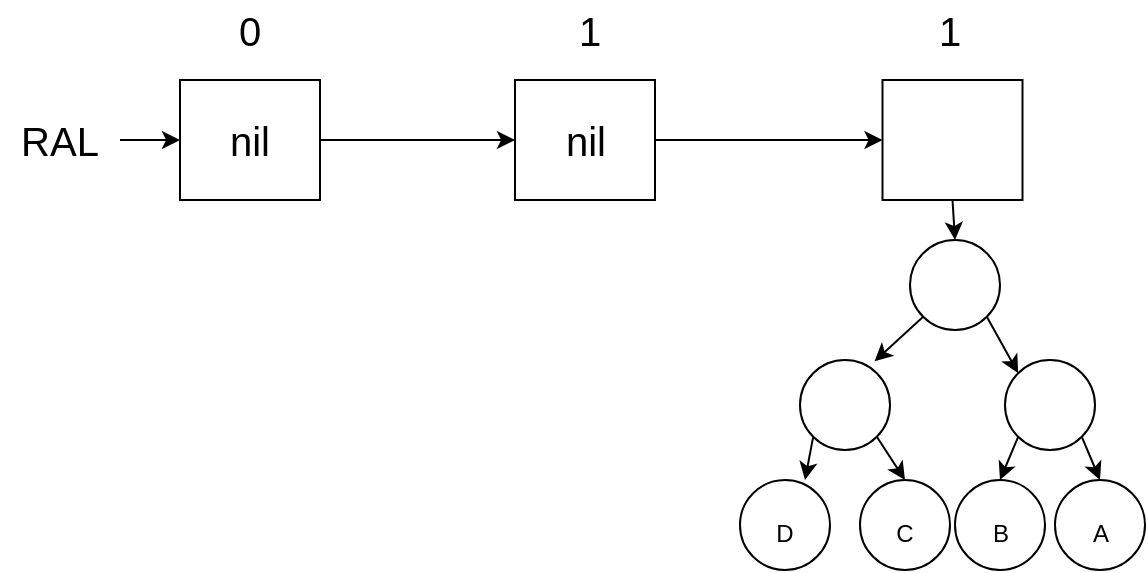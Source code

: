 <mxfile version="16.4.0" type="device"><diagram id="QcZmb7eFFJxZ3x-xjz1x" name="Page-1"><mxGraphModel dx="782" dy="539" grid="1" gridSize="10" guides="1" tooltips="1" connect="1" arrows="1" fold="1" page="1" pageScale="1" pageWidth="850" pageHeight="1100" math="0" shadow="0"><root><mxCell id="0"/><mxCell id="1" parent="0"/><mxCell id="-DS1Y1ChxDshjBo23wWi-69" value="" style="edgeStyle=none;rounded=0;orthogonalLoop=1;jettySize=auto;html=1;fontSize=12;" parent="1" source="-DS1Y1ChxDshjBo23wWi-3" target="-DS1Y1ChxDshjBo23wWi-4" edge="1"><mxGeometry relative="1" as="geometry"/></mxCell><mxCell id="-DS1Y1ChxDshjBo23wWi-3" value="nil" style="rounded=0;whiteSpace=wrap;html=1;fontSize=20;" parent="1" vertex="1"><mxGeometry x="130" y="130" width="70" height="60" as="geometry"/></mxCell><mxCell id="-DS1Y1ChxDshjBo23wWi-70" value="" style="edgeStyle=none;rounded=0;orthogonalLoop=1;jettySize=auto;html=1;fontSize=12;" parent="1" source="-DS1Y1ChxDshjBo23wWi-4" target="-DS1Y1ChxDshjBo23wWi-5" edge="1"><mxGeometry relative="1" as="geometry"/></mxCell><mxCell id="-DS1Y1ChxDshjBo23wWi-4" value="nil" style="rounded=0;whiteSpace=wrap;html=1;fontSize=20;" parent="1" vertex="1"><mxGeometry x="297.5" y="130" width="70" height="60" as="geometry"/></mxCell><mxCell id="-DS1Y1ChxDshjBo23wWi-65" style="edgeStyle=none;rounded=0;orthogonalLoop=1;jettySize=auto;html=1;exitX=0.5;exitY=1;exitDx=0;exitDy=0;entryX=0.5;entryY=0;entryDx=0;entryDy=0;fontSize=12;" parent="1" source="-DS1Y1ChxDshjBo23wWi-5" target="-DS1Y1ChxDshjBo23wWi-17" edge="1"><mxGeometry relative="1" as="geometry"/></mxCell><mxCell id="-DS1Y1ChxDshjBo23wWi-5" value="" style="rounded=0;whiteSpace=wrap;html=1;fontSize=20;" parent="1" vertex="1"><mxGeometry x="481.25" y="130" width="70" height="60" as="geometry"/></mxCell><mxCell id="-DS1Y1ChxDshjBo23wWi-8" value="1" style="text;html=1;strokeColor=none;fillColor=none;align=center;verticalAlign=middle;whiteSpace=wrap;rounded=0;fontSize=20;" parent="1" vertex="1"><mxGeometry x="305" y="90" width="60" height="30" as="geometry"/></mxCell><mxCell id="-DS1Y1ChxDshjBo23wWi-9" value="0" style="text;html=1;strokeColor=none;fillColor=none;align=center;verticalAlign=middle;whiteSpace=wrap;rounded=0;fontSize=20;" parent="1" vertex="1"><mxGeometry x="135" y="90" width="60" height="30" as="geometry"/></mxCell><mxCell id="-DS1Y1ChxDshjBo23wWi-10" value="1" style="text;html=1;strokeColor=none;fillColor=none;align=center;verticalAlign=middle;whiteSpace=wrap;rounded=0;fontSize=20;" parent="1" vertex="1"><mxGeometry x="485" y="90" width="60" height="30" as="geometry"/></mxCell><mxCell id="-DS1Y1ChxDshjBo23wWi-27" style="edgeStyle=none;rounded=0;orthogonalLoop=1;jettySize=auto;html=1;exitX=0;exitY=1;exitDx=0;exitDy=0;entryX=0.828;entryY=0.015;entryDx=0;entryDy=0;entryPerimeter=0;fontSize=12;" parent="1" source="-DS1Y1ChxDshjBo23wWi-17" target="-DS1Y1ChxDshjBo23wWi-18" edge="1"><mxGeometry relative="1" as="geometry"/></mxCell><mxCell id="-DS1Y1ChxDshjBo23wWi-28" style="edgeStyle=none;rounded=0;orthogonalLoop=1;jettySize=auto;html=1;exitX=1;exitY=1;exitDx=0;exitDy=0;entryX=0;entryY=0;entryDx=0;entryDy=0;fontSize=12;" parent="1" source="-DS1Y1ChxDshjBo23wWi-17" target="-DS1Y1ChxDshjBo23wWi-19" edge="1"><mxGeometry relative="1" as="geometry"/></mxCell><mxCell id="-DS1Y1ChxDshjBo23wWi-17" value="" style="ellipse;whiteSpace=wrap;html=1;aspect=fixed;fontSize=20;" parent="1" vertex="1"><mxGeometry x="495" y="210" width="45" height="45" as="geometry"/></mxCell><mxCell id="-DS1Y1ChxDshjBo23wWi-29" style="edgeStyle=none;rounded=0;orthogonalLoop=1;jettySize=auto;html=1;exitX=0;exitY=1;exitDx=0;exitDy=0;entryX=0.5;entryY=0;entryDx=0;entryDy=0;fontSize=12;" parent="1" source="-DS1Y1ChxDshjBo23wWi-18" edge="1"><mxGeometry relative="1" as="geometry"><mxPoint x="442.5" y="330" as="targetPoint"/></mxGeometry></mxCell><mxCell id="-DS1Y1ChxDshjBo23wWi-30" style="edgeStyle=none;rounded=0;orthogonalLoop=1;jettySize=auto;html=1;exitX=1;exitY=1;exitDx=0;exitDy=0;entryX=0.5;entryY=0;entryDx=0;entryDy=0;fontSize=12;" parent="1" source="-DS1Y1ChxDshjBo23wWi-18" target="-DS1Y1ChxDshjBo23wWi-21" edge="1"><mxGeometry relative="1" as="geometry"/></mxCell><mxCell id="-DS1Y1ChxDshjBo23wWi-18" value="" style="ellipse;whiteSpace=wrap;html=1;aspect=fixed;fontSize=20;" parent="1" vertex="1"><mxGeometry x="440" y="270" width="45" height="45" as="geometry"/></mxCell><mxCell id="-DS1Y1ChxDshjBo23wWi-31" style="edgeStyle=none;rounded=0;orthogonalLoop=1;jettySize=auto;html=1;exitX=0;exitY=1;exitDx=0;exitDy=0;entryX=0.5;entryY=0;entryDx=0;entryDy=0;fontSize=12;" parent="1" source="-DS1Y1ChxDshjBo23wWi-19" target="-DS1Y1ChxDshjBo23wWi-22" edge="1"><mxGeometry relative="1" as="geometry"/></mxCell><mxCell id="-DS1Y1ChxDshjBo23wWi-32" style="edgeStyle=none;rounded=0;orthogonalLoop=1;jettySize=auto;html=1;exitX=1;exitY=1;exitDx=0;exitDy=0;entryX=0.5;entryY=0;entryDx=0;entryDy=0;fontSize=12;" parent="1" source="-DS1Y1ChxDshjBo23wWi-19" target="-DS1Y1ChxDshjBo23wWi-23" edge="1"><mxGeometry relative="1" as="geometry"/></mxCell><mxCell id="-DS1Y1ChxDshjBo23wWi-19" value="" style="ellipse;whiteSpace=wrap;html=1;aspect=fixed;fontSize=20;" parent="1" vertex="1"><mxGeometry x="542.5" y="270" width="45" height="45" as="geometry"/></mxCell><mxCell id="-DS1Y1ChxDshjBo23wWi-20" value="&lt;font style=&quot;font-size: 12px&quot;&gt;D&lt;/font&gt;" style="ellipse;whiteSpace=wrap;html=1;aspect=fixed;fontSize=20;" parent="1" vertex="1"><mxGeometry x="410" y="330" width="45" height="45" as="geometry"/></mxCell><mxCell id="-DS1Y1ChxDshjBo23wWi-21" value="&lt;font style=&quot;font-size: 12px&quot;&gt;C&lt;/font&gt;" style="ellipse;whiteSpace=wrap;html=1;aspect=fixed;fontSize=20;" parent="1" vertex="1"><mxGeometry x="470" y="330" width="45" height="45" as="geometry"/></mxCell><mxCell id="-DS1Y1ChxDshjBo23wWi-22" value="&lt;font style=&quot;font-size: 12px&quot;&gt;B&lt;/font&gt;" style="ellipse;whiteSpace=wrap;html=1;aspect=fixed;fontSize=20;" parent="1" vertex="1"><mxGeometry x="517.5" y="330" width="45" height="45" as="geometry"/></mxCell><mxCell id="-DS1Y1ChxDshjBo23wWi-23" value="&lt;font style=&quot;font-size: 12px&quot;&gt;A&lt;/font&gt;" style="ellipse;whiteSpace=wrap;html=1;aspect=fixed;fontSize=20;" parent="1" vertex="1"><mxGeometry x="567.5" y="330" width="45" height="45" as="geometry"/></mxCell><mxCell id="-DS1Y1ChxDshjBo23wWi-68" style="edgeStyle=none;rounded=0;orthogonalLoop=1;jettySize=auto;html=1;exitX=1;exitY=0.5;exitDx=0;exitDy=0;entryX=0;entryY=0.5;entryDx=0;entryDy=0;fontSize=12;" parent="1" source="-DS1Y1ChxDshjBo23wWi-67" target="-DS1Y1ChxDshjBo23wWi-3" edge="1"><mxGeometry relative="1" as="geometry"/></mxCell><mxCell id="-DS1Y1ChxDshjBo23wWi-67" value="RAL" style="text;html=1;strokeColor=none;fillColor=none;align=center;verticalAlign=middle;whiteSpace=wrap;rounded=0;fontSize=20;" parent="1" vertex="1"><mxGeometry x="40" y="145" width="60" height="30" as="geometry"/></mxCell></root></mxGraphModel></diagram></mxfile>